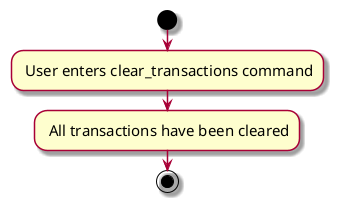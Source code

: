 @startuml

skin rose
skinparam ActivityFontSize 15
skinparam ArrowFontSize 12
start

: User enters clear_transactions command;

: All transactions have been cleared;

stop

@enduml
